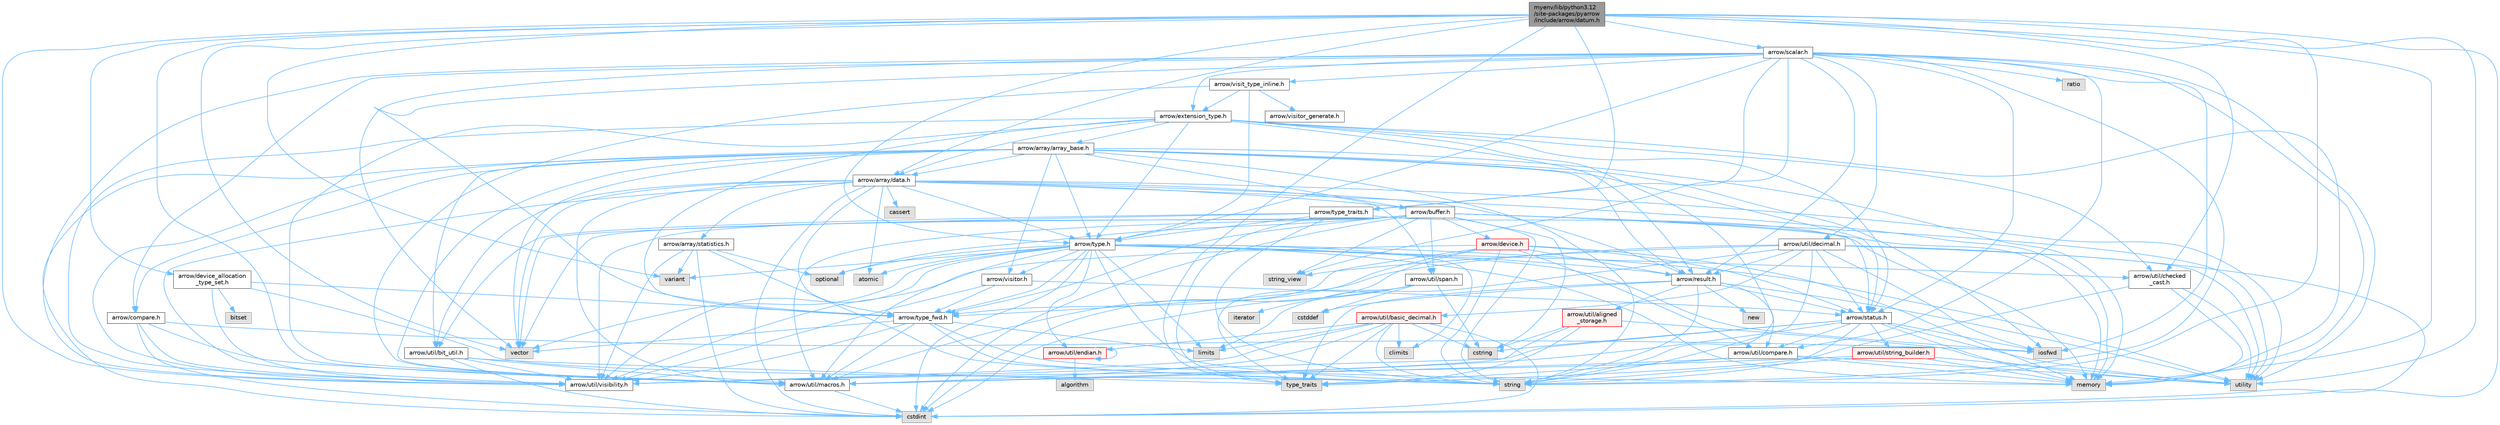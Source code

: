 digraph "myenv/lib/python3.12/site-packages/pyarrow/include/arrow/datum.h"
{
 // LATEX_PDF_SIZE
  bgcolor="transparent";
  edge [fontname=Helvetica,fontsize=10,labelfontname=Helvetica,labelfontsize=10];
  node [fontname=Helvetica,fontsize=10,shape=box,height=0.2,width=0.4];
  Node1 [id="Node000001",label="myenv/lib/python3.12\l/site-packages/pyarrow\l/include/arrow/datum.h",height=0.2,width=0.4,color="gray40", fillcolor="grey60", style="filled", fontcolor="black",tooltip=" "];
  Node1 -> Node2 [id="edge1_Node000001_Node000002",color="steelblue1",style="solid",tooltip=" "];
  Node2 [id="Node000002",label="cstdint",height=0.2,width=0.4,color="grey60", fillcolor="#E0E0E0", style="filled",tooltip=" "];
  Node1 -> Node3 [id="edge2_Node000001_Node000003",color="steelblue1",style="solid",tooltip=" "];
  Node3 [id="Node000003",label="memory",height=0.2,width=0.4,color="grey60", fillcolor="#E0E0E0", style="filled",tooltip=" "];
  Node1 -> Node4 [id="edge3_Node000001_Node000004",color="steelblue1",style="solid",tooltip=" "];
  Node4 [id="Node000004",label="string",height=0.2,width=0.4,color="grey60", fillcolor="#E0E0E0", style="filled",tooltip=" "];
  Node1 -> Node5 [id="edge4_Node000001_Node000005",color="steelblue1",style="solid",tooltip=" "];
  Node5 [id="Node000005",label="type_traits",height=0.2,width=0.4,color="grey60", fillcolor="#E0E0E0", style="filled",tooltip=" "];
  Node1 -> Node6 [id="edge5_Node000001_Node000006",color="steelblue1",style="solid",tooltip=" "];
  Node6 [id="Node000006",label="utility",height=0.2,width=0.4,color="grey60", fillcolor="#E0E0E0", style="filled",tooltip=" "];
  Node1 -> Node7 [id="edge6_Node000001_Node000007",color="steelblue1",style="solid",tooltip=" "];
  Node7 [id="Node000007",label="variant",height=0.2,width=0.4,color="grey60", fillcolor="#E0E0E0", style="filled",tooltip=" "];
  Node1 -> Node8 [id="edge7_Node000001_Node000008",color="steelblue1",style="solid",tooltip=" "];
  Node8 [id="Node000008",label="vector",height=0.2,width=0.4,color="grey60", fillcolor="#E0E0E0", style="filled",tooltip=" "];
  Node1 -> Node9 [id="edge8_Node000001_Node000009",color="steelblue1",style="solid",tooltip=" "];
  Node9 [id="Node000009",label="arrow/array/data.h",height=0.2,width=0.4,color="grey40", fillcolor="white", style="filled",URL="$data_8h.html",tooltip=" "];
  Node9 -> Node10 [id="edge9_Node000009_Node000010",color="steelblue1",style="solid",tooltip=" "];
  Node10 [id="Node000010",label="atomic",height=0.2,width=0.4,color="grey60", fillcolor="#E0E0E0", style="filled",tooltip=" "];
  Node9 -> Node11 [id="edge10_Node000009_Node000011",color="steelblue1",style="solid",tooltip=" "];
  Node11 [id="Node000011",label="cassert",height=0.2,width=0.4,color="grey60", fillcolor="#E0E0E0", style="filled",tooltip=" "];
  Node9 -> Node2 [id="edge11_Node000009_Node000002",color="steelblue1",style="solid",tooltip=" "];
  Node9 -> Node3 [id="edge12_Node000009_Node000003",color="steelblue1",style="solid",tooltip=" "];
  Node9 -> Node6 [id="edge13_Node000009_Node000006",color="steelblue1",style="solid",tooltip=" "];
  Node9 -> Node8 [id="edge14_Node000009_Node000008",color="steelblue1",style="solid",tooltip=" "];
  Node9 -> Node12 [id="edge15_Node000009_Node000012",color="steelblue1",style="solid",tooltip=" "];
  Node12 [id="Node000012",label="arrow/array/statistics.h",height=0.2,width=0.4,color="grey40", fillcolor="white", style="filled",URL="$arrow_2array_2statistics_8h.html",tooltip=" "];
  Node12 -> Node2 [id="edge16_Node000012_Node000002",color="steelblue1",style="solid",tooltip=" "];
  Node12 -> Node13 [id="edge17_Node000012_Node000013",color="steelblue1",style="solid",tooltip=" "];
  Node13 [id="Node000013",label="optional",height=0.2,width=0.4,color="grey60", fillcolor="#E0E0E0", style="filled",tooltip=" "];
  Node12 -> Node4 [id="edge18_Node000012_Node000004",color="steelblue1",style="solid",tooltip=" "];
  Node12 -> Node7 [id="edge19_Node000012_Node000007",color="steelblue1",style="solid",tooltip=" "];
  Node12 -> Node14 [id="edge20_Node000012_Node000014",color="steelblue1",style="solid",tooltip=" "];
  Node14 [id="Node000014",label="arrow/util/visibility.h",height=0.2,width=0.4,color="grey40", fillcolor="white", style="filled",URL="$include_2arrow_2util_2visibility_8h.html",tooltip=" "];
  Node9 -> Node15 [id="edge21_Node000009_Node000015",color="steelblue1",style="solid",tooltip=" "];
  Node15 [id="Node000015",label="arrow/buffer.h",height=0.2,width=0.4,color="grey40", fillcolor="white", style="filled",URL="$buffer_8h.html",tooltip=" "];
  Node15 -> Node2 [id="edge22_Node000015_Node000002",color="steelblue1",style="solid",tooltip=" "];
  Node15 -> Node16 [id="edge23_Node000015_Node000016",color="steelblue1",style="solid",tooltip=" "];
  Node16 [id="Node000016",label="cstring",height=0.2,width=0.4,color="grey60", fillcolor="#E0E0E0", style="filled",tooltip=" "];
  Node15 -> Node3 [id="edge24_Node000015_Node000003",color="steelblue1",style="solid",tooltip=" "];
  Node15 -> Node13 [id="edge25_Node000015_Node000013",color="steelblue1",style="solid",tooltip=" "];
  Node15 -> Node4 [id="edge26_Node000015_Node000004",color="steelblue1",style="solid",tooltip=" "];
  Node15 -> Node17 [id="edge27_Node000015_Node000017",color="steelblue1",style="solid",tooltip=" "];
  Node17 [id="Node000017",label="string_view",height=0.2,width=0.4,color="grey60", fillcolor="#E0E0E0", style="filled",tooltip=" "];
  Node15 -> Node6 [id="edge28_Node000015_Node000006",color="steelblue1",style="solid",tooltip=" "];
  Node15 -> Node8 [id="edge29_Node000015_Node000008",color="steelblue1",style="solid",tooltip=" "];
  Node15 -> Node18 [id="edge30_Node000015_Node000018",color="steelblue1",style="solid",tooltip=" "];
  Node18 [id="Node000018",label="arrow/device.h",height=0.2,width=0.4,color="red", fillcolor="#FFF0F0", style="filled",URL="$device_8h.html",tooltip=" "];
  Node18 -> Node2 [id="edge31_Node000018_Node000002",color="steelblue1",style="solid",tooltip=" "];
  Node18 -> Node3 [id="edge32_Node000018_Node000003",color="steelblue1",style="solid",tooltip=" "];
  Node18 -> Node4 [id="edge33_Node000018_Node000004",color="steelblue1",style="solid",tooltip=" "];
  Node18 -> Node24 [id="edge34_Node000018_Node000024",color="steelblue1",style="solid",tooltip=" "];
  Node24 [id="Node000024",label="arrow/result.h",height=0.2,width=0.4,color="grey40", fillcolor="white", style="filled",URL="$result_8h.html",tooltip=" "];
  Node24 -> Node25 [id="edge35_Node000024_Node000025",color="steelblue1",style="solid",tooltip=" "];
  Node25 [id="Node000025",label="cstddef",height=0.2,width=0.4,color="grey60", fillcolor="#E0E0E0", style="filled",tooltip=" "];
  Node24 -> Node26 [id="edge36_Node000024_Node000026",color="steelblue1",style="solid",tooltip=" "];
  Node26 [id="Node000026",label="new",height=0.2,width=0.4,color="grey60", fillcolor="#E0E0E0", style="filled",tooltip=" "];
  Node24 -> Node4 [id="edge37_Node000024_Node000004",color="steelblue1",style="solid",tooltip=" "];
  Node24 -> Node5 [id="edge38_Node000024_Node000005",color="steelblue1",style="solid",tooltip=" "];
  Node24 -> Node6 [id="edge39_Node000024_Node000006",color="steelblue1",style="solid",tooltip=" "];
  Node24 -> Node27 [id="edge40_Node000024_Node000027",color="steelblue1",style="solid",tooltip=" "];
  Node27 [id="Node000027",label="arrow/status.h",height=0.2,width=0.4,color="grey40", fillcolor="white", style="filled",URL="$status_8h.html",tooltip=" "];
  Node27 -> Node16 [id="edge41_Node000027_Node000016",color="steelblue1",style="solid",tooltip=" "];
  Node27 -> Node28 [id="edge42_Node000027_Node000028",color="steelblue1",style="solid",tooltip=" "];
  Node28 [id="Node000028",label="iosfwd",height=0.2,width=0.4,color="grey60", fillcolor="#E0E0E0", style="filled",tooltip=" "];
  Node27 -> Node3 [id="edge43_Node000027_Node000003",color="steelblue1",style="solid",tooltip=" "];
  Node27 -> Node4 [id="edge44_Node000027_Node000004",color="steelblue1",style="solid",tooltip=" "];
  Node27 -> Node6 [id="edge45_Node000027_Node000006",color="steelblue1",style="solid",tooltip=" "];
  Node27 -> Node29 [id="edge46_Node000027_Node000029",color="steelblue1",style="solid",tooltip=" "];
  Node29 [id="Node000029",label="arrow/util/compare.h",height=0.2,width=0.4,color="grey40", fillcolor="white", style="filled",URL="$util_2compare_8h.html",tooltip=" "];
  Node29 -> Node3 [id="edge47_Node000029_Node000003",color="steelblue1",style="solid",tooltip=" "];
  Node29 -> Node5 [id="edge48_Node000029_Node000005",color="steelblue1",style="solid",tooltip=" "];
  Node29 -> Node6 [id="edge49_Node000029_Node000006",color="steelblue1",style="solid",tooltip=" "];
  Node29 -> Node23 [id="edge50_Node000029_Node000023",color="steelblue1",style="solid",tooltip=" "];
  Node23 [id="Node000023",label="arrow/util/macros.h",height=0.2,width=0.4,color="grey40", fillcolor="white", style="filled",URL="$macros_8h.html",tooltip=" "];
  Node23 -> Node2 [id="edge51_Node000023_Node000002",color="steelblue1",style="solid",tooltip=" "];
  Node27 -> Node23 [id="edge52_Node000027_Node000023",color="steelblue1",style="solid",tooltip=" "];
  Node27 -> Node30 [id="edge53_Node000027_Node000030",color="steelblue1",style="solid",tooltip=" "];
  Node30 [id="Node000030",label="arrow/util/string_builder.h",height=0.2,width=0.4,color="red", fillcolor="#FFF0F0", style="filled",URL="$string__builder_8h.html",tooltip=" "];
  Node30 -> Node3 [id="edge54_Node000030_Node000003",color="steelblue1",style="solid",tooltip=" "];
  Node30 -> Node4 [id="edge55_Node000030_Node000004",color="steelblue1",style="solid",tooltip=" "];
  Node30 -> Node6 [id="edge56_Node000030_Node000006",color="steelblue1",style="solid",tooltip=" "];
  Node30 -> Node14 [id="edge57_Node000030_Node000014",color="steelblue1",style="solid",tooltip=" "];
  Node27 -> Node14 [id="edge58_Node000027_Node000014",color="steelblue1",style="solid",tooltip=" "];
  Node24 -> Node32 [id="edge59_Node000024_Node000032",color="steelblue1",style="solid",tooltip=" "];
  Node32 [id="Node000032",label="arrow/util/aligned\l_storage.h",height=0.2,width=0.4,color="red", fillcolor="#FFF0F0", style="filled",URL="$aligned__storage_8h.html",tooltip=" "];
  Node32 -> Node16 [id="edge60_Node000032_Node000016",color="steelblue1",style="solid",tooltip=" "];
  Node32 -> Node5 [id="edge61_Node000032_Node000005",color="steelblue1",style="solid",tooltip=" "];
  Node32 -> Node6 [id="edge62_Node000032_Node000006",color="steelblue1",style="solid",tooltip=" "];
  Node32 -> Node23 [id="edge63_Node000032_Node000023",color="steelblue1",style="solid",tooltip=" "];
  Node24 -> Node29 [id="edge64_Node000024_Node000029",color="steelblue1",style="solid",tooltip=" "];
  Node18 -> Node27 [id="edge65_Node000018_Node000027",color="steelblue1",style="solid",tooltip=" "];
  Node18 -> Node21 [id="edge66_Node000018_Node000021",color="steelblue1",style="solid",tooltip=" "];
  Node21 [id="Node000021",label="arrow/type_fwd.h",height=0.2,width=0.4,color="grey40", fillcolor="white", style="filled",URL="$arrow_2type__fwd_8h.html",tooltip=" "];
  Node21 -> Node22 [id="edge67_Node000021_Node000022",color="steelblue1",style="solid",tooltip=" "];
  Node22 [id="Node000022",label="limits",height=0.2,width=0.4,color="grey60", fillcolor="#E0E0E0", style="filled",tooltip=" "];
  Node21 -> Node3 [id="edge68_Node000021_Node000003",color="steelblue1",style="solid",tooltip=" "];
  Node21 -> Node4 [id="edge69_Node000021_Node000004",color="steelblue1",style="solid",tooltip=" "];
  Node21 -> Node8 [id="edge70_Node000021_Node000008",color="steelblue1",style="solid",tooltip=" "];
  Node21 -> Node23 [id="edge71_Node000021_Node000023",color="steelblue1",style="solid",tooltip=" "];
  Node21 -> Node14 [id="edge72_Node000021_Node000014",color="steelblue1",style="solid",tooltip=" "];
  Node18 -> Node29 [id="edge73_Node000018_Node000029",color="steelblue1",style="solid",tooltip=" "];
  Node18 -> Node23 [id="edge74_Node000018_Node000023",color="steelblue1",style="solid",tooltip=" "];
  Node18 -> Node14 [id="edge75_Node000018_Node000014",color="steelblue1",style="solid",tooltip=" "];
  Node15 -> Node27 [id="edge76_Node000015_Node000027",color="steelblue1",style="solid",tooltip=" "];
  Node15 -> Node21 [id="edge77_Node000015_Node000021",color="steelblue1",style="solid",tooltip=" "];
  Node15 -> Node23 [id="edge78_Node000015_Node000023",color="steelblue1",style="solid",tooltip=" "];
  Node15 -> Node34 [id="edge79_Node000015_Node000034",color="steelblue1",style="solid",tooltip=" "];
  Node34 [id="Node000034",label="arrow/util/span.h",height=0.2,width=0.4,color="grey40", fillcolor="white", style="filled",URL="$span_8h.html",tooltip=" "];
  Node34 -> Node25 [id="edge80_Node000034_Node000025",color="steelblue1",style="solid",tooltip=" "];
  Node34 -> Node2 [id="edge81_Node000034_Node000002",color="steelblue1",style="solid",tooltip=" "];
  Node34 -> Node16 [id="edge82_Node000034_Node000016",color="steelblue1",style="solid",tooltip=" "];
  Node34 -> Node35 [id="edge83_Node000034_Node000035",color="steelblue1",style="solid",tooltip=" "];
  Node35 [id="Node000035",label="iterator",height=0.2,width=0.4,color="grey60", fillcolor="#E0E0E0", style="filled",tooltip=" "];
  Node34 -> Node5 [id="edge84_Node000034_Node000005",color="steelblue1",style="solid",tooltip=" "];
  Node15 -> Node14 [id="edge85_Node000015_Node000014",color="steelblue1",style="solid",tooltip=" "];
  Node9 -> Node24 [id="edge86_Node000009_Node000024",color="steelblue1",style="solid",tooltip=" "];
  Node9 -> Node36 [id="edge87_Node000009_Node000036",color="steelblue1",style="solid",tooltip=" "];
  Node36 [id="Node000036",label="arrow/type.h",height=0.2,width=0.4,color="grey40", fillcolor="white", style="filled",URL="$type_8h.html",tooltip=" "];
  Node36 -> Node10 [id="edge88_Node000036_Node000010",color="steelblue1",style="solid",tooltip=" "];
  Node36 -> Node37 [id="edge89_Node000036_Node000037",color="steelblue1",style="solid",tooltip=" "];
  Node37 [id="Node000037",label="climits",height=0.2,width=0.4,color="grey60", fillcolor="#E0E0E0", style="filled",tooltip=" "];
  Node36 -> Node2 [id="edge90_Node000036_Node000002",color="steelblue1",style="solid",tooltip=" "];
  Node36 -> Node28 [id="edge91_Node000036_Node000028",color="steelblue1",style="solid",tooltip=" "];
  Node36 -> Node22 [id="edge92_Node000036_Node000022",color="steelblue1",style="solid",tooltip=" "];
  Node36 -> Node3 [id="edge93_Node000036_Node000003",color="steelblue1",style="solid",tooltip=" "];
  Node36 -> Node13 [id="edge94_Node000036_Node000013",color="steelblue1",style="solid",tooltip=" "];
  Node36 -> Node4 [id="edge95_Node000036_Node000004",color="steelblue1",style="solid",tooltip=" "];
  Node36 -> Node6 [id="edge96_Node000036_Node000006",color="steelblue1",style="solid",tooltip=" "];
  Node36 -> Node7 [id="edge97_Node000036_Node000007",color="steelblue1",style="solid",tooltip=" "];
  Node36 -> Node8 [id="edge98_Node000036_Node000008",color="steelblue1",style="solid",tooltip=" "];
  Node36 -> Node24 [id="edge99_Node000036_Node000024",color="steelblue1",style="solid",tooltip=" "];
  Node36 -> Node21 [id="edge100_Node000036_Node000021",color="steelblue1",style="solid",tooltip=" "];
  Node36 -> Node38 [id="edge101_Node000036_Node000038",color="steelblue1",style="solid",tooltip=" "];
  Node38 [id="Node000038",label="arrow/util/checked\l_cast.h",height=0.2,width=0.4,color="grey40", fillcolor="white", style="filled",URL="$checked__cast_8h.html",tooltip=" "];
  Node38 -> Node3 [id="edge102_Node000038_Node000003",color="steelblue1",style="solid",tooltip=" "];
  Node38 -> Node5 [id="edge103_Node000038_Node000005",color="steelblue1",style="solid",tooltip=" "];
  Node38 -> Node6 [id="edge104_Node000038_Node000006",color="steelblue1",style="solid",tooltip=" "];
  Node36 -> Node39 [id="edge105_Node000036_Node000039",color="steelblue1",style="solid",tooltip=" "];
  Node39 [id="Node000039",label="arrow/util/endian.h",height=0.2,width=0.4,color="red", fillcolor="#FFF0F0", style="filled",URL="$endian_8h.html",tooltip=" "];
  Node39 -> Node39 [id="edge106_Node000039_Node000039",color="steelblue1",style="solid",tooltip=" "];
  Node39 -> Node40 [id="edge107_Node000039_Node000040",color="steelblue1",style="solid",tooltip=" "];
  Node40 [id="Node000040",label="algorithm",height=0.2,width=0.4,color="grey60", fillcolor="#E0E0E0", style="filled",tooltip=" "];
  Node36 -> Node23 [id="edge108_Node000036_Node000023",color="steelblue1",style="solid",tooltip=" "];
  Node36 -> Node14 [id="edge109_Node000036_Node000014",color="steelblue1",style="solid",tooltip=" "];
  Node36 -> Node44 [id="edge110_Node000036_Node000044",color="steelblue1",style="solid",tooltip=" "];
  Node44 [id="Node000044",label="arrow/visitor.h",height=0.2,width=0.4,color="grey40", fillcolor="white", style="filled",URL="$visitor_8h.html",tooltip=" "];
  Node44 -> Node27 [id="edge111_Node000044_Node000027",color="steelblue1",style="solid",tooltip=" "];
  Node44 -> Node21 [id="edge112_Node000044_Node000021",color="steelblue1",style="solid",tooltip=" "];
  Node44 -> Node14 [id="edge113_Node000044_Node000014",color="steelblue1",style="solid",tooltip=" "];
  Node9 -> Node21 [id="edge114_Node000009_Node000021",color="steelblue1",style="solid",tooltip=" "];
  Node9 -> Node45 [id="edge115_Node000009_Node000045",color="steelblue1",style="solid",tooltip=" "];
  Node45 [id="Node000045",label="arrow/util/bit_util.h",height=0.2,width=0.4,color="grey40", fillcolor="white", style="filled",URL="$bit__util_8h.html",tooltip=" "];
  Node45 -> Node2 [id="edge116_Node000045_Node000002",color="steelblue1",style="solid",tooltip=" "];
  Node45 -> Node5 [id="edge117_Node000045_Node000005",color="steelblue1",style="solid",tooltip=" "];
  Node45 -> Node23 [id="edge118_Node000045_Node000023",color="steelblue1",style="solid",tooltip=" "];
  Node45 -> Node14 [id="edge119_Node000045_Node000014",color="steelblue1",style="solid",tooltip=" "];
  Node9 -> Node23 [id="edge120_Node000009_Node000023",color="steelblue1",style="solid",tooltip=" "];
  Node9 -> Node34 [id="edge121_Node000009_Node000034",color="steelblue1",style="solid",tooltip=" "];
  Node9 -> Node14 [id="edge122_Node000009_Node000014",color="steelblue1",style="solid",tooltip=" "];
  Node1 -> Node46 [id="edge123_Node000001_Node000046",color="steelblue1",style="solid",tooltip=" "];
  Node46 [id="Node000046",label="arrow/device_allocation\l_type_set.h",height=0.2,width=0.4,color="grey40", fillcolor="white", style="filled",URL="$device__allocation__type__set_8h.html",tooltip=" "];
  Node46 -> Node47 [id="edge124_Node000046_Node000047",color="steelblue1",style="solid",tooltip=" "];
  Node47 [id="Node000047",label="bitset",height=0.2,width=0.4,color="grey60", fillcolor="#E0E0E0", style="filled",tooltip=" "];
  Node46 -> Node4 [id="edge125_Node000046_Node000004",color="steelblue1",style="solid",tooltip=" "];
  Node46 -> Node21 [id="edge126_Node000046_Node000021",color="steelblue1",style="solid",tooltip=" "];
  Node46 -> Node14 [id="edge127_Node000046_Node000014",color="steelblue1",style="solid",tooltip=" "];
  Node1 -> Node48 [id="edge128_Node000001_Node000048",color="steelblue1",style="solid",tooltip=" "];
  Node48 [id="Node000048",label="arrow/scalar.h",height=0.2,width=0.4,color="grey40", fillcolor="white", style="filled",URL="$scalar_8h.html",tooltip=" "];
  Node48 -> Node28 [id="edge129_Node000048_Node000028",color="steelblue1",style="solid",tooltip=" "];
  Node48 -> Node3 [id="edge130_Node000048_Node000003",color="steelblue1",style="solid",tooltip=" "];
  Node48 -> Node49 [id="edge131_Node000048_Node000049",color="steelblue1",style="solid",tooltip=" "];
  Node49 [id="Node000049",label="ratio",height=0.2,width=0.4,color="grey60", fillcolor="#E0E0E0", style="filled",tooltip=" "];
  Node48 -> Node4 [id="edge132_Node000048_Node000004",color="steelblue1",style="solid",tooltip=" "];
  Node48 -> Node17 [id="edge133_Node000048_Node000017",color="steelblue1",style="solid",tooltip=" "];
  Node48 -> Node6 [id="edge134_Node000048_Node000006",color="steelblue1",style="solid",tooltip=" "];
  Node48 -> Node8 [id="edge135_Node000048_Node000008",color="steelblue1",style="solid",tooltip=" "];
  Node48 -> Node50 [id="edge136_Node000048_Node000050",color="steelblue1",style="solid",tooltip=" "];
  Node50 [id="Node000050",label="arrow/compare.h",height=0.2,width=0.4,color="grey40", fillcolor="white", style="filled",URL="$compare_8h.html",tooltip=" "];
  Node50 -> Node2 [id="edge137_Node000050_Node000002",color="steelblue1",style="solid",tooltip=" "];
  Node50 -> Node28 [id="edge138_Node000050_Node000028",color="steelblue1",style="solid",tooltip=" "];
  Node50 -> Node23 [id="edge139_Node000050_Node000023",color="steelblue1",style="solid",tooltip=" "];
  Node50 -> Node14 [id="edge140_Node000050_Node000014",color="steelblue1",style="solid",tooltip=" "];
  Node48 -> Node51 [id="edge141_Node000048_Node000051",color="steelblue1",style="solid",tooltip=" "];
  Node51 [id="Node000051",label="arrow/extension_type.h",height=0.2,width=0.4,color="grey40", fillcolor="white", style="filled",URL="$include_2arrow_2extension__type_8h.html",tooltip=" "];
  Node51 -> Node3 [id="edge142_Node000051_Node000003",color="steelblue1",style="solid",tooltip=" "];
  Node51 -> Node4 [id="edge143_Node000051_Node000004",color="steelblue1",style="solid",tooltip=" "];
  Node51 -> Node52 [id="edge144_Node000051_Node000052",color="steelblue1",style="solid",tooltip=" "];
  Node52 [id="Node000052",label="arrow/array/array_base.h",height=0.2,width=0.4,color="grey40", fillcolor="white", style="filled",URL="$array__base_8h.html",tooltip=" "];
  Node52 -> Node2 [id="edge145_Node000052_Node000002",color="steelblue1",style="solid",tooltip=" "];
  Node52 -> Node28 [id="edge146_Node000052_Node000028",color="steelblue1",style="solid",tooltip=" "];
  Node52 -> Node3 [id="edge147_Node000052_Node000003",color="steelblue1",style="solid",tooltip=" "];
  Node52 -> Node4 [id="edge148_Node000052_Node000004",color="steelblue1",style="solid",tooltip=" "];
  Node52 -> Node8 [id="edge149_Node000052_Node000008",color="steelblue1",style="solid",tooltip=" "];
  Node52 -> Node9 [id="edge150_Node000052_Node000009",color="steelblue1",style="solid",tooltip=" "];
  Node52 -> Node15 [id="edge151_Node000052_Node000015",color="steelblue1",style="solid",tooltip=" "];
  Node52 -> Node50 [id="edge152_Node000052_Node000050",color="steelblue1",style="solid",tooltip=" "];
  Node52 -> Node24 [id="edge153_Node000052_Node000024",color="steelblue1",style="solid",tooltip=" "];
  Node52 -> Node27 [id="edge154_Node000052_Node000027",color="steelblue1",style="solid",tooltip=" "];
  Node52 -> Node36 [id="edge155_Node000052_Node000036",color="steelblue1",style="solid",tooltip=" "];
  Node52 -> Node45 [id="edge156_Node000052_Node000045",color="steelblue1",style="solid",tooltip=" "];
  Node52 -> Node23 [id="edge157_Node000052_Node000023",color="steelblue1",style="solid",tooltip=" "];
  Node52 -> Node14 [id="edge158_Node000052_Node000014",color="steelblue1",style="solid",tooltip=" "];
  Node52 -> Node44 [id="edge159_Node000052_Node000044",color="steelblue1",style="solid",tooltip=" "];
  Node51 -> Node9 [id="edge160_Node000051_Node000009",color="steelblue1",style="solid",tooltip=" "];
  Node51 -> Node24 [id="edge161_Node000051_Node000024",color="steelblue1",style="solid",tooltip=" "];
  Node51 -> Node27 [id="edge162_Node000051_Node000027",color="steelblue1",style="solid",tooltip=" "];
  Node51 -> Node36 [id="edge163_Node000051_Node000036",color="steelblue1",style="solid",tooltip=" "];
  Node51 -> Node21 [id="edge164_Node000051_Node000021",color="steelblue1",style="solid",tooltip=" "];
  Node51 -> Node38 [id="edge165_Node000051_Node000038",color="steelblue1",style="solid",tooltip=" "];
  Node51 -> Node23 [id="edge166_Node000051_Node000023",color="steelblue1",style="solid",tooltip=" "];
  Node51 -> Node14 [id="edge167_Node000051_Node000014",color="steelblue1",style="solid",tooltip=" "];
  Node48 -> Node24 [id="edge168_Node000048_Node000024",color="steelblue1",style="solid",tooltip=" "];
  Node48 -> Node27 [id="edge169_Node000048_Node000027",color="steelblue1",style="solid",tooltip=" "];
  Node48 -> Node36 [id="edge170_Node000048_Node000036",color="steelblue1",style="solid",tooltip=" "];
  Node48 -> Node21 [id="edge171_Node000048_Node000021",color="steelblue1",style="solid",tooltip=" "];
  Node48 -> Node53 [id="edge172_Node000048_Node000053",color="steelblue1",style="solid",tooltip=" "];
  Node53 [id="Node000053",label="arrow/type_traits.h",height=0.2,width=0.4,color="grey40", fillcolor="white", style="filled",URL="$include_2arrow_2type__traits_8h.html",tooltip=" "];
  Node53 -> Node3 [id="edge173_Node000053_Node000003",color="steelblue1",style="solid",tooltip=" "];
  Node53 -> Node4 [id="edge174_Node000053_Node000004",color="steelblue1",style="solid",tooltip=" "];
  Node53 -> Node5 [id="edge175_Node000053_Node000005",color="steelblue1",style="solid",tooltip=" "];
  Node53 -> Node8 [id="edge176_Node000053_Node000008",color="steelblue1",style="solid",tooltip=" "];
  Node53 -> Node36 [id="edge177_Node000053_Node000036",color="steelblue1",style="solid",tooltip=" "];
  Node53 -> Node45 [id="edge178_Node000053_Node000045",color="steelblue1",style="solid",tooltip=" "];
  Node48 -> Node29 [id="edge179_Node000048_Node000029",color="steelblue1",style="solid",tooltip=" "];
  Node48 -> Node54 [id="edge180_Node000048_Node000054",color="steelblue1",style="solid",tooltip=" "];
  Node54 [id="Node000054",label="arrow/util/decimal.h",height=0.2,width=0.4,color="grey40", fillcolor="white", style="filled",URL="$include_2arrow_2util_2decimal_8h.html",tooltip=" "];
  Node54 -> Node2 [id="edge181_Node000054_Node000002",color="steelblue1",style="solid",tooltip=" "];
  Node54 -> Node28 [id="edge182_Node000054_Node000028",color="steelblue1",style="solid",tooltip=" "];
  Node54 -> Node22 [id="edge183_Node000054_Node000022",color="steelblue1",style="solid",tooltip=" "];
  Node54 -> Node4 [id="edge184_Node000054_Node000004",color="steelblue1",style="solid",tooltip=" "];
  Node54 -> Node17 [id="edge185_Node000054_Node000017",color="steelblue1",style="solid",tooltip=" "];
  Node54 -> Node6 [id="edge186_Node000054_Node000006",color="steelblue1",style="solid",tooltip=" "];
  Node54 -> Node24 [id="edge187_Node000054_Node000024",color="steelblue1",style="solid",tooltip=" "];
  Node54 -> Node27 [id="edge188_Node000054_Node000027",color="steelblue1",style="solid",tooltip=" "];
  Node54 -> Node21 [id="edge189_Node000054_Node000021",color="steelblue1",style="solid",tooltip=" "];
  Node54 -> Node55 [id="edge190_Node000054_Node000055",color="steelblue1",style="solid",tooltip=" "];
  Node55 [id="Node000055",label="arrow/util/basic_decimal.h",height=0.2,width=0.4,color="red", fillcolor="#FFF0F0", style="filled",URL="$basic__decimal_8h.html",tooltip=" "];
  Node55 -> Node37 [id="edge191_Node000055_Node000037",color="steelblue1",style="solid",tooltip=" "];
  Node55 -> Node2 [id="edge192_Node000055_Node000002",color="steelblue1",style="solid",tooltip=" "];
  Node55 -> Node16 [id="edge193_Node000055_Node000016",color="steelblue1",style="solid",tooltip=" "];
  Node55 -> Node22 [id="edge194_Node000055_Node000022",color="steelblue1",style="solid",tooltip=" "];
  Node55 -> Node4 [id="edge195_Node000055_Node000004",color="steelblue1",style="solid",tooltip=" "];
  Node55 -> Node5 [id="edge196_Node000055_Node000005",color="steelblue1",style="solid",tooltip=" "];
  Node55 -> Node39 [id="edge197_Node000055_Node000039",color="steelblue1",style="solid",tooltip=" "];
  Node55 -> Node23 [id="edge198_Node000055_Node000023",color="steelblue1",style="solid",tooltip=" "];
  Node55 -> Node14 [id="edge199_Node000055_Node000014",color="steelblue1",style="solid",tooltip=" "];
  Node48 -> Node14 [id="edge200_Node000048_Node000014",color="steelblue1",style="solid",tooltip=" "];
  Node48 -> Node56 [id="edge201_Node000048_Node000056",color="steelblue1",style="solid",tooltip=" "];
  Node56 [id="Node000056",label="arrow/visit_type_inline.h",height=0.2,width=0.4,color="grey40", fillcolor="white", style="filled",URL="$visit__type__inline_8h.html",tooltip=" "];
  Node56 -> Node51 [id="edge202_Node000056_Node000051",color="steelblue1",style="solid",tooltip=" "];
  Node56 -> Node36 [id="edge203_Node000056_Node000036",color="steelblue1",style="solid",tooltip=" "];
  Node56 -> Node23 [id="edge204_Node000056_Node000023",color="steelblue1",style="solid",tooltip=" "];
  Node56 -> Node57 [id="edge205_Node000056_Node000057",color="steelblue1",style="solid",tooltip=" "];
  Node57 [id="Node000057",label="arrow/visitor_generate.h",height=0.2,width=0.4,color="grey40", fillcolor="white", style="filled",URL="$visitor__generate_8h.html",tooltip=" "];
  Node1 -> Node36 [id="edge206_Node000001_Node000036",color="steelblue1",style="solid",tooltip=" "];
  Node1 -> Node53 [id="edge207_Node000001_Node000053",color="steelblue1",style="solid",tooltip=" "];
  Node1 -> Node38 [id="edge208_Node000001_Node000038",color="steelblue1",style="solid",tooltip=" "];
  Node1 -> Node23 [id="edge209_Node000001_Node000023",color="steelblue1",style="solid",tooltip=" "];
  Node1 -> Node14 [id="edge210_Node000001_Node000014",color="steelblue1",style="solid",tooltip=" "];
}
